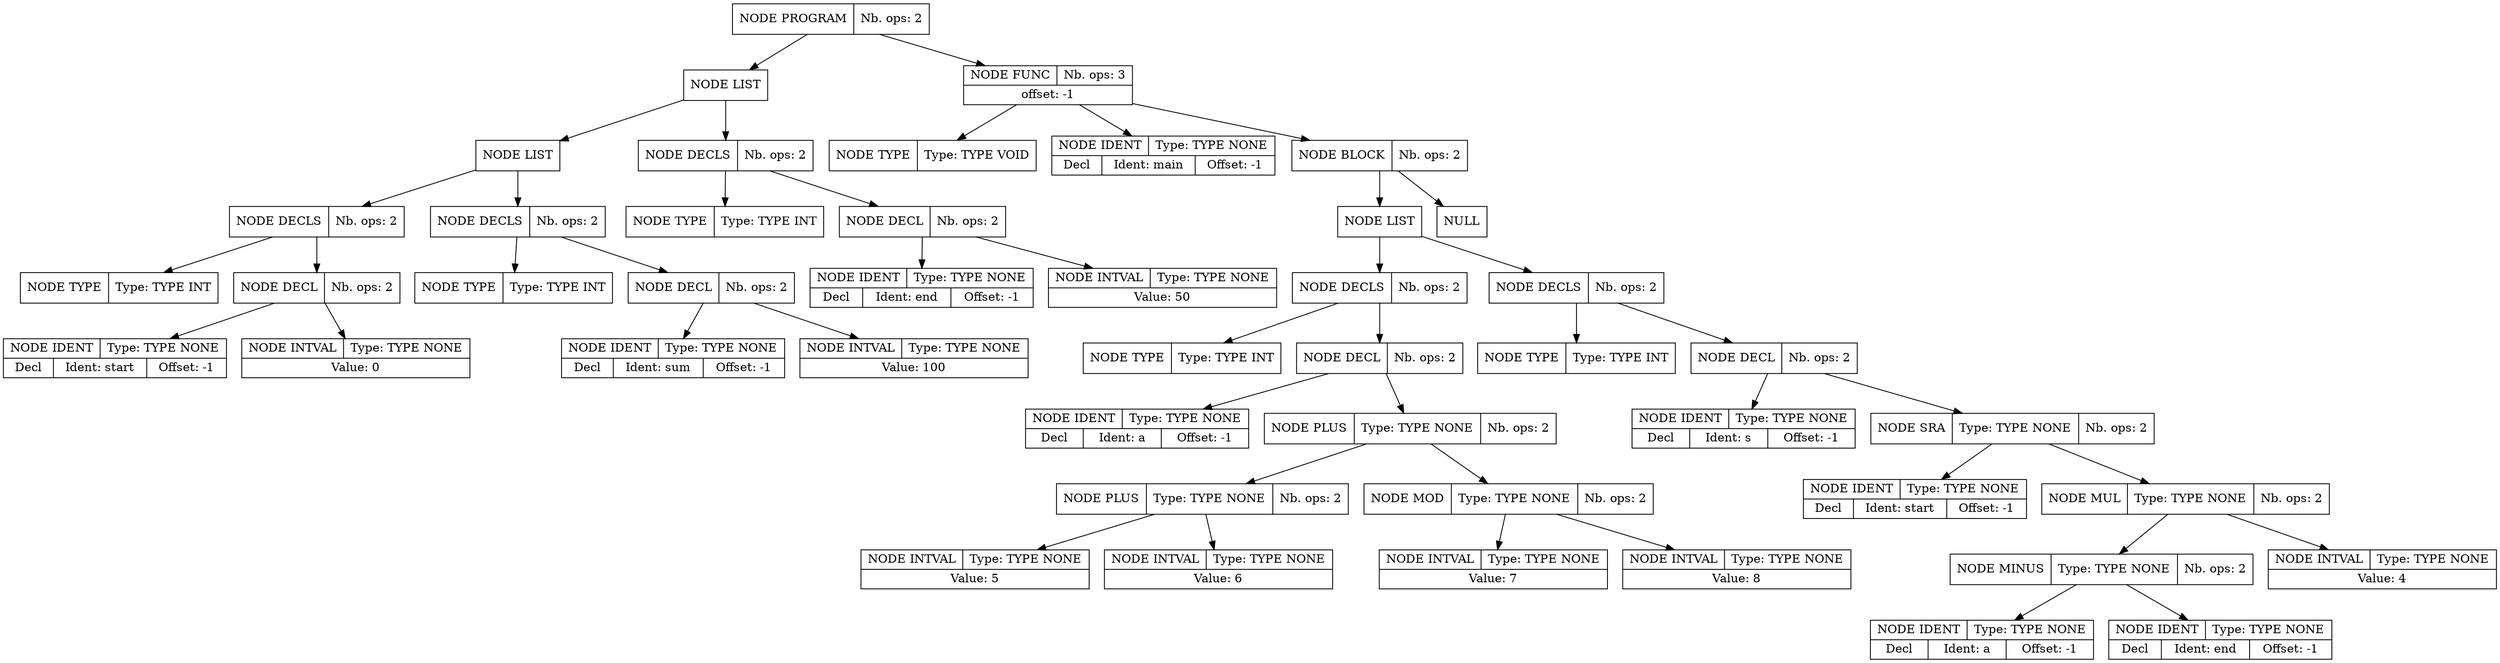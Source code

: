 digraph global_vars {
    N1 [shape=record, label="{{NODE PROGRAM|Nb. ops: 2}}"];
    N2 [shape=record, label="{{NODE LIST}}"];
    N3 [shape=record, label="{{NODE LIST}}"];
    N4 [shape=record, label="{{NODE DECLS|Nb. ops: 2}}"];
    N5 [shape=record, label="{{NODE TYPE|Type: TYPE INT}}"];
    edge[tailclip=true];
    N4 -> N5
    N6 [shape=record, label="{{NODE DECL|Nb. ops: 2}}"];
    N7 [shape=record, label="{{NODE IDENT|Type: TYPE NONE}|{<decl>Decl      |Ident: start|Offset: -1}}"];
    edge[tailclip=true];
    N6 -> N7
    N8 [shape=record, label="{{NODE INTVAL|Type: TYPE NONE}|{Value: 0}}"];
    edge[tailclip=true];
    N6 -> N8
    edge[tailclip=true];
    N4 -> N6
    edge[tailclip=true];
    N3 -> N4
    N9 [shape=record, label="{{NODE DECLS|Nb. ops: 2}}"];
    N10 [shape=record, label="{{NODE TYPE|Type: TYPE INT}}"];
    edge[tailclip=true];
    N9 -> N10
    N11 [shape=record, label="{{NODE DECL|Nb. ops: 2}}"];
    N12 [shape=record, label="{{NODE IDENT|Type: TYPE NONE}|{<decl>Decl      |Ident: sum|Offset: -1}}"];
    edge[tailclip=true];
    N11 -> N12
    N13 [shape=record, label="{{NODE INTVAL|Type: TYPE NONE}|{Value: 100}}"];
    edge[tailclip=true];
    N11 -> N13
    edge[tailclip=true];
    N9 -> N11
    edge[tailclip=true];
    N3 -> N9
    edge[tailclip=true];
    N2 -> N3
    N14 [shape=record, label="{{NODE DECLS|Nb. ops: 2}}"];
    N15 [shape=record, label="{{NODE TYPE|Type: TYPE INT}}"];
    edge[tailclip=true];
    N14 -> N15
    N16 [shape=record, label="{{NODE DECL|Nb. ops: 2}}"];
    N17 [shape=record, label="{{NODE IDENT|Type: TYPE NONE}|{<decl>Decl      |Ident: end|Offset: -1}}"];
    edge[tailclip=true];
    N16 -> N17
    N18 [shape=record, label="{{NODE INTVAL|Type: TYPE NONE}|{Value: 50}}"];
    edge[tailclip=true];
    N16 -> N18
    edge[tailclip=true];
    N14 -> N16
    edge[tailclip=true];
    N2 -> N14
    edge[tailclip=true];
    N1 -> N2
    N19 [shape=record, label="{{NODE FUNC|Nb. ops: 3}|{offset: -1}}"];
    N20 [shape=record, label="{{NODE TYPE|Type: TYPE VOID}}"];
    edge[tailclip=true];
    N19 -> N20
    N21 [shape=record, label="{{NODE IDENT|Type: TYPE NONE}|{<decl>Decl      |Ident: main|Offset: -1}}"];
    edge[tailclip=true];
    N19 -> N21
    N22 [shape=record, label="{{NODE BLOCK|Nb. ops: 2}}"];
    N23 [shape=record, label="{{NODE LIST}}"];
    N24 [shape=record, label="{{NODE DECLS|Nb. ops: 2}}"];
    N25 [shape=record, label="{{NODE TYPE|Type: TYPE INT}}"];
    edge[tailclip=true];
    N24 -> N25
    N26 [shape=record, label="{{NODE DECL|Nb. ops: 2}}"];
    N27 [shape=record, label="{{NODE IDENT|Type: TYPE NONE}|{<decl>Decl      |Ident: a|Offset: -1}}"];
    edge[tailclip=true];
    N26 -> N27
    N28 [shape=record, label="{{NODE PLUS|Type: TYPE NONE|Nb. ops: 2}}"];
    N29 [shape=record, label="{{NODE PLUS|Type: TYPE NONE|Nb. ops: 2}}"];
    N30 [shape=record, label="{{NODE INTVAL|Type: TYPE NONE}|{Value: 5}}"];
    edge[tailclip=true];
    N29 -> N30
    N31 [shape=record, label="{{NODE INTVAL|Type: TYPE NONE}|{Value: 6}}"];
    edge[tailclip=true];
    N29 -> N31
    edge[tailclip=true];
    N28 -> N29
    N32 [shape=record, label="{{NODE MOD|Type: TYPE NONE|Nb. ops: 2}}"];
    N33 [shape=record, label="{{NODE INTVAL|Type: TYPE NONE}|{Value: 7}}"];
    edge[tailclip=true];
    N32 -> N33
    N34 [shape=record, label="{{NODE INTVAL|Type: TYPE NONE}|{Value: 8}}"];
    edge[tailclip=true];
    N32 -> N34
    edge[tailclip=true];
    N28 -> N32
    edge[tailclip=true];
    N26 -> N28
    edge[tailclip=true];
    N24 -> N26
    edge[tailclip=true];
    N23 -> N24
    N35 [shape=record, label="{{NODE DECLS|Nb. ops: 2}}"];
    N36 [shape=record, label="{{NODE TYPE|Type: TYPE INT}}"];
    edge[tailclip=true];
    N35 -> N36
    N37 [shape=record, label="{{NODE DECL|Nb. ops: 2}}"];
    N38 [shape=record, label="{{NODE IDENT|Type: TYPE NONE}|{<decl>Decl      |Ident: s|Offset: -1}}"];
    edge[tailclip=true];
    N37 -> N38
    N39 [shape=record, label="{{NODE SRA|Type: TYPE NONE|Nb. ops: 2}}"];
    N40 [shape=record, label="{{NODE IDENT|Type: TYPE NONE}|{<decl>Decl      |Ident: start|Offset: -1}}"];
    edge[tailclip=true];
    N39 -> N40
    N41 [shape=record, label="{{NODE MUL|Type: TYPE NONE|Nb. ops: 2}}"];
    N42 [shape=record, label="{{NODE MINUS|Type: TYPE NONE|Nb. ops: 2}}"];
    N43 [shape=record, label="{{NODE IDENT|Type: TYPE NONE}|{<decl>Decl      |Ident: a|Offset: -1}}"];
    edge[tailclip=true];
    N42 -> N43
    N44 [shape=record, label="{{NODE IDENT|Type: TYPE NONE}|{<decl>Decl      |Ident: end|Offset: -1}}"];
    edge[tailclip=true];
    N42 -> N44
    edge[tailclip=true];
    N41 -> N42
    N45 [shape=record, label="{{NODE INTVAL|Type: TYPE NONE}|{Value: 4}}"];
    edge[tailclip=true];
    N41 -> N45
    edge[tailclip=true];
    N39 -> N41
    edge[tailclip=true];
    N37 -> N39
    edge[tailclip=true];
    N35 -> N37
    edge[tailclip=true];
    N23 -> N35
    edge[tailclip=true];
    N22 -> N23
    N46 [shape=record, label="{{NULL}}"];
    edge[tailclip=true];
    N22 -> N46
    edge[tailclip=true];
    N19 -> N22
    edge[tailclip=true];
    N1 -> N19
}